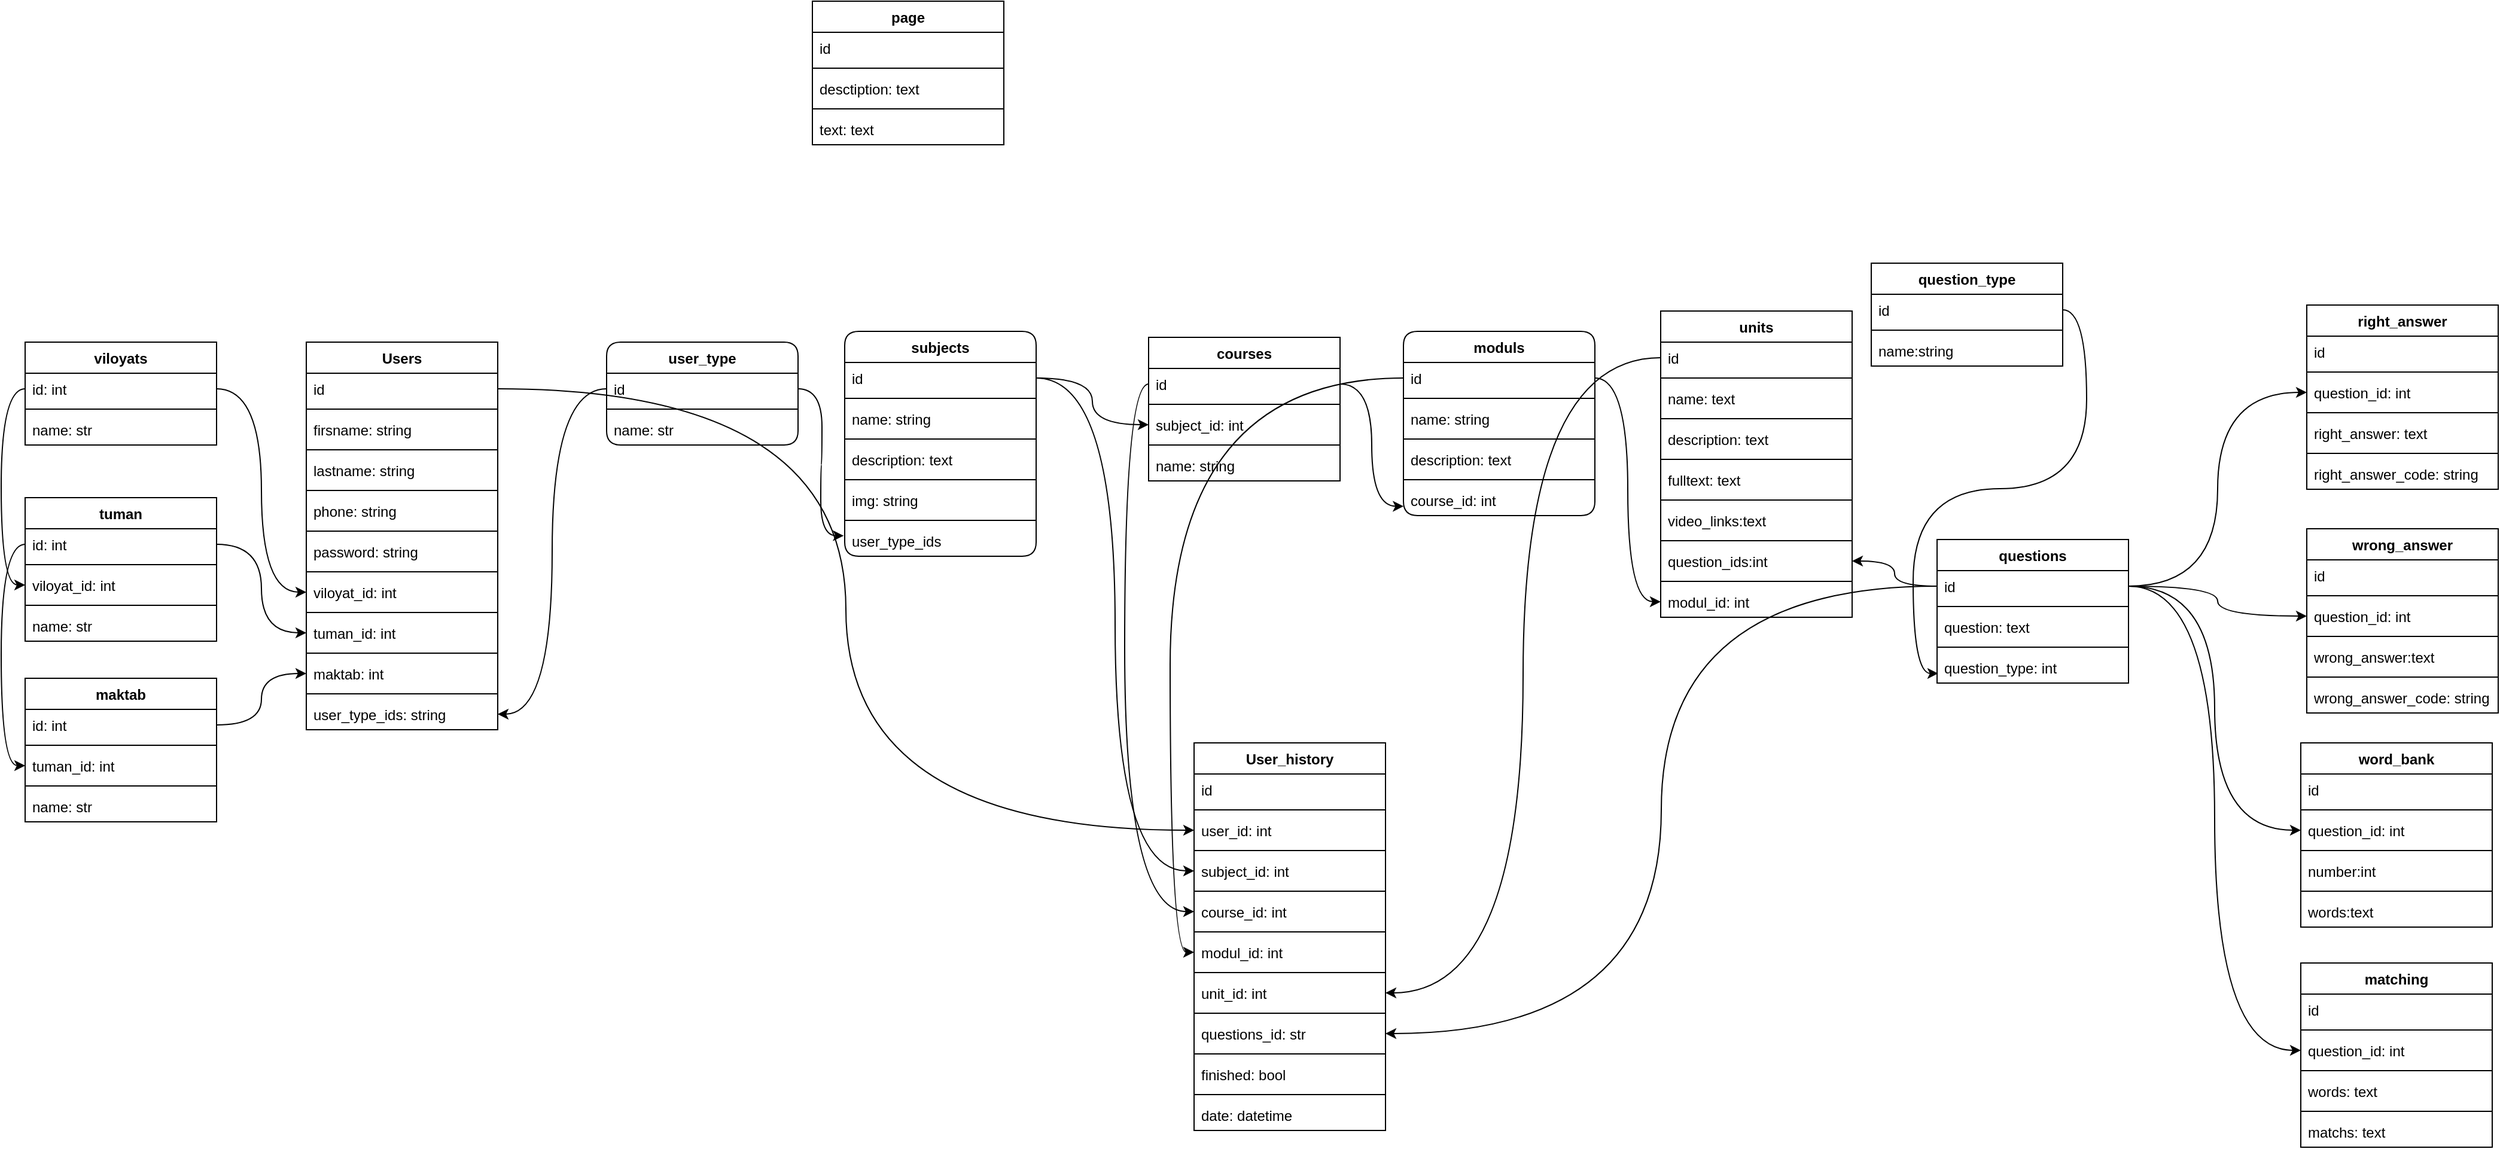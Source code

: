 <mxfile version="20.8.16" type="device"><diagram name="Page-1" id="hkl_iMdAHJFAChV6as-T"><mxGraphModel dx="2218" dy="1220" grid="0" gridSize="10" guides="1" tooltips="1" connect="1" arrows="1" fold="1" page="0" pageScale="1" pageWidth="850" pageHeight="1100" math="0" shadow="0"><root><mxCell id="0"/><mxCell id="1" parent="0"/><mxCell id="P5pEIWQCyo5s7sPRKc6W-1" value="user_type" style="swimlane;fontStyle=1;align=center;verticalAlign=top;childLayout=stackLayout;horizontal=1;startSize=26;horizontalStack=0;resizeParent=1;resizeParentMax=0;resizeLast=0;collapsible=1;marginBottom=0;rounded=1;" parent="1" vertex="1"><mxGeometry x="-84" y="56" width="160" height="86" as="geometry"><mxRectangle x="-84" y="56" width="92" height="26" as="alternateBounds"/></mxGeometry></mxCell><mxCell id="P5pEIWQCyo5s7sPRKc6W-2" value="id" style="text;strokeColor=none;fillColor=none;align=left;verticalAlign=top;spacingLeft=4;spacingRight=4;overflow=hidden;rotatable=0;points=[[0,0.5],[1,0.5]];portConstraint=eastwest;" parent="P5pEIWQCyo5s7sPRKc6W-1" vertex="1"><mxGeometry y="26" width="160" height="26" as="geometry"/></mxCell><mxCell id="P5pEIWQCyo5s7sPRKc6W-3" value="" style="line;strokeWidth=1;fillColor=none;align=left;verticalAlign=middle;spacingTop=-1;spacingLeft=3;spacingRight=3;rotatable=0;labelPosition=right;points=[];portConstraint=eastwest;strokeColor=inherit;" parent="P5pEIWQCyo5s7sPRKc6W-1" vertex="1"><mxGeometry y="52" width="160" height="8" as="geometry"/></mxCell><mxCell id="P5pEIWQCyo5s7sPRKc6W-4" value="name: str" style="text;strokeColor=none;fillColor=none;align=left;verticalAlign=top;spacingLeft=4;spacingRight=4;overflow=hidden;rotatable=0;points=[[0,0.5],[1,0.5]];portConstraint=eastwest;" parent="P5pEIWQCyo5s7sPRKc6W-1" vertex="1"><mxGeometry y="60" width="160" height="26" as="geometry"/></mxCell><mxCell id="P5pEIWQCyo5s7sPRKc6W-13" value="subjects" style="swimlane;fontStyle=1;align=center;verticalAlign=top;childLayout=stackLayout;horizontal=1;startSize=26;horizontalStack=0;resizeParent=1;resizeParentMax=0;resizeLast=0;collapsible=1;marginBottom=0;rounded=1;" parent="1" vertex="1"><mxGeometry x="115" y="47" width="160" height="188" as="geometry"/></mxCell><mxCell id="P5pEIWQCyo5s7sPRKc6W-14" value="id" style="text;strokeColor=none;fillColor=none;align=left;verticalAlign=top;spacingLeft=4;spacingRight=4;overflow=hidden;rotatable=0;points=[[0,0.5],[1,0.5]];portConstraint=eastwest;" parent="P5pEIWQCyo5s7sPRKc6W-13" vertex="1"><mxGeometry y="26" width="160" height="26" as="geometry"/></mxCell><mxCell id="P5pEIWQCyo5s7sPRKc6W-15" value="" style="line;strokeWidth=1;fillColor=none;align=left;verticalAlign=middle;spacingTop=-1;spacingLeft=3;spacingRight=3;rotatable=0;labelPosition=right;points=[];portConstraint=eastwest;strokeColor=inherit;rounded=1;" parent="P5pEIWQCyo5s7sPRKc6W-13" vertex="1"><mxGeometry y="52" width="160" height="8" as="geometry"/></mxCell><mxCell id="P5pEIWQCyo5s7sPRKc6W-16" value="name: string" style="text;strokeColor=none;fillColor=none;align=left;verticalAlign=top;spacingLeft=4;spacingRight=4;overflow=hidden;rotatable=0;points=[[0,0.5],[1,0.5]];portConstraint=eastwest;" parent="P5pEIWQCyo5s7sPRKc6W-13" vertex="1"><mxGeometry y="60" width="160" height="26" as="geometry"/></mxCell><mxCell id="P5pEIWQCyo5s7sPRKc6W-21" value="" style="line;strokeWidth=1;fillColor=none;align=left;verticalAlign=middle;spacingTop=-1;spacingLeft=3;spacingRight=3;rotatable=0;labelPosition=right;points=[];portConstraint=eastwest;strokeColor=inherit;rounded=1;" parent="P5pEIWQCyo5s7sPRKc6W-13" vertex="1"><mxGeometry y="86" width="160" height="8" as="geometry"/></mxCell><mxCell id="Xdl8ntPRtx9rgiMQ6RBL-3" value="description: text" style="text;strokeColor=none;fillColor=none;align=left;verticalAlign=top;spacingLeft=4;spacingRight=4;overflow=hidden;rotatable=0;points=[[0,0.5],[1,0.5]];portConstraint=eastwest;" parent="P5pEIWQCyo5s7sPRKc6W-13" vertex="1"><mxGeometry y="94" width="160" height="26" as="geometry"/></mxCell><mxCell id="Xdl8ntPRtx9rgiMQ6RBL-4" value="" style="line;strokeWidth=1;fillColor=none;align=left;verticalAlign=middle;spacingTop=-1;spacingLeft=3;spacingRight=3;rotatable=0;labelPosition=right;points=[];portConstraint=eastwest;strokeColor=inherit;rounded=1;" parent="P5pEIWQCyo5s7sPRKc6W-13" vertex="1"><mxGeometry y="120" width="160" height="8" as="geometry"/></mxCell><mxCell id="iBJx4W3x4xrIDCQmpdOO-3" value="img: string" style="text;strokeColor=none;fillColor=none;align=left;verticalAlign=top;spacingLeft=4;spacingRight=4;overflow=hidden;rotatable=0;points=[[0,0.5],[1,0.5]];portConstraint=eastwest;" parent="P5pEIWQCyo5s7sPRKc6W-13" vertex="1"><mxGeometry y="128" width="160" height="26" as="geometry"/></mxCell><mxCell id="iBJx4W3x4xrIDCQmpdOO-2" value="" style="line;strokeWidth=1;fillColor=none;align=left;verticalAlign=middle;spacingTop=-1;spacingLeft=3;spacingRight=3;rotatable=0;labelPosition=right;points=[];portConstraint=eastwest;strokeColor=inherit;rounded=1;" parent="P5pEIWQCyo5s7sPRKc6W-13" vertex="1"><mxGeometry y="154" width="160" height="8" as="geometry"/></mxCell><mxCell id="P5pEIWQCyo5s7sPRKc6W-20" value="user_type_ids" style="text;strokeColor=none;fillColor=none;align=left;verticalAlign=top;spacingLeft=4;spacingRight=4;overflow=hidden;rotatable=0;points=[[0,0.5],[1,0.5]];portConstraint=eastwest;" parent="P5pEIWQCyo5s7sPRKc6W-13" vertex="1"><mxGeometry y="162" width="160" height="26" as="geometry"/></mxCell><mxCell id="P5pEIWQCyo5s7sPRKc6W-22" style="edgeStyle=orthogonalEdgeStyle;curved=1;rounded=0;orthogonalLoop=1;jettySize=auto;html=1;entryX=-0.005;entryY=0.339;entryDx=0;entryDy=0;entryPerimeter=0;" parent="1" source="P5pEIWQCyo5s7sPRKc6W-2" target="P5pEIWQCyo5s7sPRKc6W-20" edge="1"><mxGeometry relative="1" as="geometry"/></mxCell><mxCell id="P5pEIWQCyo5s7sPRKc6W-23" value="moduls" style="swimlane;fontStyle=1;align=center;verticalAlign=top;childLayout=stackLayout;horizontal=1;startSize=26;horizontalStack=0;resizeParent=1;resizeParentMax=0;resizeLast=0;collapsible=1;marginBottom=0;rounded=1;" parent="1" vertex="1"><mxGeometry x="582" y="47" width="160" height="154" as="geometry"/></mxCell><mxCell id="P5pEIWQCyo5s7sPRKc6W-24" value="id" style="text;strokeColor=none;fillColor=none;align=left;verticalAlign=top;spacingLeft=4;spacingRight=4;overflow=hidden;rotatable=0;points=[[0,0.5],[1,0.5]];portConstraint=eastwest;" parent="P5pEIWQCyo5s7sPRKc6W-23" vertex="1"><mxGeometry y="26" width="160" height="26" as="geometry"/></mxCell><mxCell id="P5pEIWQCyo5s7sPRKc6W-25" value="" style="line;strokeWidth=1;fillColor=none;align=left;verticalAlign=middle;spacingTop=-1;spacingLeft=3;spacingRight=3;rotatable=0;labelPosition=right;points=[];portConstraint=eastwest;strokeColor=inherit;rounded=1;" parent="P5pEIWQCyo5s7sPRKc6W-23" vertex="1"><mxGeometry y="52" width="160" height="8" as="geometry"/></mxCell><mxCell id="Xdl8ntPRtx9rgiMQ6RBL-1" value="name: string" style="text;strokeColor=none;fillColor=none;align=left;verticalAlign=top;spacingLeft=4;spacingRight=4;overflow=hidden;rotatable=0;points=[[0,0.5],[1,0.5]];portConstraint=eastwest;" parent="P5pEIWQCyo5s7sPRKc6W-23" vertex="1"><mxGeometry y="60" width="160" height="26" as="geometry"/></mxCell><mxCell id="Xdl8ntPRtx9rgiMQ6RBL-2" value="" style="line;strokeWidth=1;fillColor=none;align=left;verticalAlign=middle;spacingTop=-1;spacingLeft=3;spacingRight=3;rotatable=0;labelPosition=right;points=[];portConstraint=eastwest;strokeColor=inherit;rounded=1;" parent="P5pEIWQCyo5s7sPRKc6W-23" vertex="1"><mxGeometry y="86" width="160" height="8" as="geometry"/></mxCell><mxCell id="P5pEIWQCyo5s7sPRKc6W-26" value="description: text" style="text;strokeColor=none;fillColor=none;align=left;verticalAlign=top;spacingLeft=4;spacingRight=4;overflow=hidden;rotatable=0;points=[[0,0.5],[1,0.5]];portConstraint=eastwest;" parent="P5pEIWQCyo5s7sPRKc6W-23" vertex="1"><mxGeometry y="94" width="160" height="26" as="geometry"/></mxCell><mxCell id="P5pEIWQCyo5s7sPRKc6W-28" value="" style="line;strokeWidth=1;fillColor=none;align=left;verticalAlign=middle;spacingTop=-1;spacingLeft=3;spacingRight=3;rotatable=0;labelPosition=right;points=[];portConstraint=eastwest;strokeColor=inherit;rounded=1;" parent="P5pEIWQCyo5s7sPRKc6W-23" vertex="1"><mxGeometry y="120" width="160" height="8" as="geometry"/></mxCell><mxCell id="P5pEIWQCyo5s7sPRKc6W-27" value="course_id: int" style="text;strokeColor=none;fillColor=none;align=left;verticalAlign=top;spacingLeft=4;spacingRight=4;overflow=hidden;rotatable=0;points=[[0,0.5],[1,0.5]];portConstraint=eastwest;" parent="P5pEIWQCyo5s7sPRKc6W-23" vertex="1"><mxGeometry y="128" width="160" height="26" as="geometry"/></mxCell><mxCell id="P5pEIWQCyo5s7sPRKc6W-29" style="edgeStyle=orthogonalEdgeStyle;curved=1;rounded=0;orthogonalLoop=1;jettySize=auto;html=1;entryX=0.001;entryY=0.701;entryDx=0;entryDy=0;entryPerimeter=0;" parent="1" source="m7p_tpjqM01Vo-PokZCD-2" target="P5pEIWQCyo5s7sPRKc6W-27" edge="1"><mxGeometry relative="1" as="geometry"/></mxCell><mxCell id="HC1Sz8IPLV9EvuYEV_qw-1" value="units" style="swimlane;fontStyle=1;align=center;verticalAlign=top;childLayout=stackLayout;horizontal=1;startSize=26;horizontalStack=0;resizeParent=1;resizeParentMax=0;resizeLast=0;collapsible=1;marginBottom=0;" parent="1" vertex="1"><mxGeometry x="797" y="30" width="160" height="256" as="geometry"/></mxCell><mxCell id="HC1Sz8IPLV9EvuYEV_qw-2" value="id" style="text;strokeColor=none;fillColor=none;align=left;verticalAlign=top;spacingLeft=4;spacingRight=4;overflow=hidden;rotatable=0;points=[[0,0.5],[1,0.5]];portConstraint=eastwest;" parent="HC1Sz8IPLV9EvuYEV_qw-1" vertex="1"><mxGeometry y="26" width="160" height="26" as="geometry"/></mxCell><mxCell id="HC1Sz8IPLV9EvuYEV_qw-3" value="" style="line;strokeWidth=1;fillColor=none;align=left;verticalAlign=middle;spacingTop=-1;spacingLeft=3;spacingRight=3;rotatable=0;labelPosition=right;points=[];portConstraint=eastwest;strokeColor=inherit;" parent="HC1Sz8IPLV9EvuYEV_qw-1" vertex="1"><mxGeometry y="52" width="160" height="8" as="geometry"/></mxCell><mxCell id="HC1Sz8IPLV9EvuYEV_qw-4" value="name: text" style="text;strokeColor=none;fillColor=none;align=left;verticalAlign=top;spacingLeft=4;spacingRight=4;overflow=hidden;rotatable=0;points=[[0,0.5],[1,0.5]];portConstraint=eastwest;" parent="HC1Sz8IPLV9EvuYEV_qw-1" vertex="1"><mxGeometry y="60" width="160" height="26" as="geometry"/></mxCell><mxCell id="Xdl8ntPRtx9rgiMQ6RBL-6" value="" style="line;strokeWidth=1;fillColor=none;align=left;verticalAlign=middle;spacingTop=-1;spacingLeft=3;spacingRight=3;rotatable=0;labelPosition=right;points=[];portConstraint=eastwest;strokeColor=inherit;" parent="HC1Sz8IPLV9EvuYEV_qw-1" vertex="1"><mxGeometry y="86" width="160" height="8" as="geometry"/></mxCell><mxCell id="Xdl8ntPRtx9rgiMQ6RBL-5" value="description: text" style="text;strokeColor=none;fillColor=none;align=left;verticalAlign=top;spacingLeft=4;spacingRight=4;overflow=hidden;rotatable=0;points=[[0,0.5],[1,0.5]];portConstraint=eastwest;" parent="HC1Sz8IPLV9EvuYEV_qw-1" vertex="1"><mxGeometry y="94" width="160" height="26" as="geometry"/></mxCell><mxCell id="Xdl8ntPRtx9rgiMQ6RBL-8" value="" style="line;strokeWidth=1;fillColor=none;align=left;verticalAlign=middle;spacingTop=-1;spacingLeft=3;spacingRight=3;rotatable=0;labelPosition=right;points=[];portConstraint=eastwest;strokeColor=inherit;" parent="HC1Sz8IPLV9EvuYEV_qw-1" vertex="1"><mxGeometry y="120" width="160" height="8" as="geometry"/></mxCell><mxCell id="Xdl8ntPRtx9rgiMQ6RBL-7" value="fulltext: text" style="text;strokeColor=none;fillColor=none;align=left;verticalAlign=top;spacingLeft=4;spacingRight=4;overflow=hidden;rotatable=0;points=[[0,0.5],[1,0.5]];portConstraint=eastwest;" parent="HC1Sz8IPLV9EvuYEV_qw-1" vertex="1"><mxGeometry y="128" width="160" height="26" as="geometry"/></mxCell><mxCell id="Xdl8ntPRtx9rgiMQ6RBL-10" value="" style="line;strokeWidth=1;fillColor=none;align=left;verticalAlign=middle;spacingTop=-1;spacingLeft=3;spacingRight=3;rotatable=0;labelPosition=right;points=[];portConstraint=eastwest;strokeColor=inherit;" parent="HC1Sz8IPLV9EvuYEV_qw-1" vertex="1"><mxGeometry y="154" width="160" height="8" as="geometry"/></mxCell><mxCell id="d_lkFMKjnQMTGXXf580s-12" value="video_links:text" style="text;strokeColor=none;fillColor=none;align=left;verticalAlign=top;spacingLeft=4;spacingRight=4;overflow=hidden;rotatable=0;points=[[0,0.5],[1,0.5]];portConstraint=eastwest;" parent="HC1Sz8IPLV9EvuYEV_qw-1" vertex="1"><mxGeometry y="162" width="160" height="26" as="geometry"/></mxCell><mxCell id="d_lkFMKjnQMTGXXf580s-11" value="" style="line;strokeWidth=1;fillColor=none;align=left;verticalAlign=middle;spacingTop=-1;spacingLeft=3;spacingRight=3;rotatable=0;labelPosition=right;points=[];portConstraint=eastwest;strokeColor=inherit;" parent="HC1Sz8IPLV9EvuYEV_qw-1" vertex="1"><mxGeometry y="188" width="160" height="8" as="geometry"/></mxCell><mxCell id="Xdl8ntPRtx9rgiMQ6RBL-35" value="question_ids:int" style="text;strokeColor=none;fillColor=none;align=left;verticalAlign=top;spacingLeft=4;spacingRight=4;overflow=hidden;rotatable=0;points=[[0,0.5],[1,0.5]];portConstraint=eastwest;" parent="HC1Sz8IPLV9EvuYEV_qw-1" vertex="1"><mxGeometry y="196" width="160" height="26" as="geometry"/></mxCell><mxCell id="Xdl8ntPRtx9rgiMQ6RBL-34" value="" style="line;strokeWidth=1;fillColor=none;align=left;verticalAlign=middle;spacingTop=-1;spacingLeft=3;spacingRight=3;rotatable=0;labelPosition=right;points=[];portConstraint=eastwest;strokeColor=inherit;" parent="HC1Sz8IPLV9EvuYEV_qw-1" vertex="1"><mxGeometry y="222" width="160" height="8" as="geometry"/></mxCell><mxCell id="Xdl8ntPRtx9rgiMQ6RBL-9" value="modul_id: int" style="text;strokeColor=none;fillColor=none;align=left;verticalAlign=top;spacingLeft=4;spacingRight=4;overflow=hidden;rotatable=0;points=[[0,0.5],[1,0.5]];portConstraint=eastwest;" parent="HC1Sz8IPLV9EvuYEV_qw-1" vertex="1"><mxGeometry y="230" width="160" height="26" as="geometry"/></mxCell><mxCell id="Xdl8ntPRtx9rgiMQ6RBL-12" style="edgeStyle=orthogonalEdgeStyle;curved=1;rounded=0;orthogonalLoop=1;jettySize=auto;html=1;exitX=1;exitY=0.5;exitDx=0;exitDy=0;" parent="1" source="P5pEIWQCyo5s7sPRKc6W-24" target="Xdl8ntPRtx9rgiMQ6RBL-9" edge="1"><mxGeometry relative="1" as="geometry"/></mxCell><mxCell id="Xdl8ntPRtx9rgiMQ6RBL-13" value="Users" style="swimlane;fontStyle=1;align=center;verticalAlign=top;childLayout=stackLayout;horizontal=1;startSize=26;horizontalStack=0;resizeParent=1;resizeParentMax=0;resizeLast=0;collapsible=1;marginBottom=0;" parent="1" vertex="1"><mxGeometry x="-335" y="56" width="160" height="324" as="geometry"/></mxCell><mxCell id="Xdl8ntPRtx9rgiMQ6RBL-14" value="id" style="text;strokeColor=none;fillColor=none;align=left;verticalAlign=top;spacingLeft=4;spacingRight=4;overflow=hidden;rotatable=0;points=[[0,0.5],[1,0.5]];portConstraint=eastwest;" parent="Xdl8ntPRtx9rgiMQ6RBL-13" vertex="1"><mxGeometry y="26" width="160" height="26" as="geometry"/></mxCell><mxCell id="Xdl8ntPRtx9rgiMQ6RBL-15" value="" style="line;strokeWidth=1;fillColor=none;align=left;verticalAlign=middle;spacingTop=-1;spacingLeft=3;spacingRight=3;rotatable=0;labelPosition=right;points=[];portConstraint=eastwest;strokeColor=inherit;" parent="Xdl8ntPRtx9rgiMQ6RBL-13" vertex="1"><mxGeometry y="52" width="160" height="8" as="geometry"/></mxCell><mxCell id="Xdl8ntPRtx9rgiMQ6RBL-16" value="firsname: string" style="text;strokeColor=none;fillColor=none;align=left;verticalAlign=top;spacingLeft=4;spacingRight=4;overflow=hidden;rotatable=0;points=[[0,0.5],[1,0.5]];portConstraint=eastwest;" parent="Xdl8ntPRtx9rgiMQ6RBL-13" vertex="1"><mxGeometry y="60" width="160" height="26" as="geometry"/></mxCell><mxCell id="Xdl8ntPRtx9rgiMQ6RBL-17" value="" style="line;strokeWidth=1;fillColor=none;align=left;verticalAlign=middle;spacingTop=-1;spacingLeft=3;spacingRight=3;rotatable=0;labelPosition=right;points=[];portConstraint=eastwest;strokeColor=inherit;" parent="Xdl8ntPRtx9rgiMQ6RBL-13" vertex="1"><mxGeometry y="86" width="160" height="8" as="geometry"/></mxCell><mxCell id="Xdl8ntPRtx9rgiMQ6RBL-18" value="lastname: string" style="text;strokeColor=none;fillColor=none;align=left;verticalAlign=top;spacingLeft=4;spacingRight=4;overflow=hidden;rotatable=0;points=[[0,0.5],[1,0.5]];portConstraint=eastwest;" parent="Xdl8ntPRtx9rgiMQ6RBL-13" vertex="1"><mxGeometry y="94" width="160" height="26" as="geometry"/></mxCell><mxCell id="Xdl8ntPRtx9rgiMQ6RBL-19" value="" style="line;strokeWidth=1;fillColor=none;align=left;verticalAlign=middle;spacingTop=-1;spacingLeft=3;spacingRight=3;rotatable=0;labelPosition=right;points=[];portConstraint=eastwest;strokeColor=inherit;" parent="Xdl8ntPRtx9rgiMQ6RBL-13" vertex="1"><mxGeometry y="120" width="160" height="8" as="geometry"/></mxCell><mxCell id="Xdl8ntPRtx9rgiMQ6RBL-20" value="phone: string" style="text;strokeColor=none;fillColor=none;align=left;verticalAlign=top;spacingLeft=4;spacingRight=4;overflow=hidden;rotatable=0;points=[[0,0.5],[1,0.5]];portConstraint=eastwest;" parent="Xdl8ntPRtx9rgiMQ6RBL-13" vertex="1"><mxGeometry y="128" width="160" height="26" as="geometry"/></mxCell><mxCell id="Xdl8ntPRtx9rgiMQ6RBL-21" value="" style="line;strokeWidth=1;fillColor=none;align=left;verticalAlign=middle;spacingTop=-1;spacingLeft=3;spacingRight=3;rotatable=0;labelPosition=right;points=[];portConstraint=eastwest;strokeColor=inherit;" parent="Xdl8ntPRtx9rgiMQ6RBL-13" vertex="1"><mxGeometry y="154" width="160" height="8" as="geometry"/></mxCell><mxCell id="Xdl8ntPRtx9rgiMQ6RBL-22" value="password: string" style="text;strokeColor=none;fillColor=none;align=left;verticalAlign=top;spacingLeft=4;spacingRight=4;overflow=hidden;rotatable=0;points=[[0,0.5],[1,0.5]];portConstraint=eastwest;" parent="Xdl8ntPRtx9rgiMQ6RBL-13" vertex="1"><mxGeometry y="162" width="160" height="26" as="geometry"/></mxCell><mxCell id="Xdl8ntPRtx9rgiMQ6RBL-23" value="" style="line;strokeWidth=1;fillColor=none;align=left;verticalAlign=middle;spacingTop=-1;spacingLeft=3;spacingRight=3;rotatable=0;labelPosition=right;points=[];portConstraint=eastwest;strokeColor=inherit;" parent="Xdl8ntPRtx9rgiMQ6RBL-13" vertex="1"><mxGeometry y="188" width="160" height="8" as="geometry"/></mxCell><mxCell id="Xdl8ntPRtx9rgiMQ6RBL-24" value="viloyat_id: int" style="text;strokeColor=none;fillColor=none;align=left;verticalAlign=top;spacingLeft=4;spacingRight=4;overflow=hidden;rotatable=0;points=[[0,0.5],[1,0.5]];portConstraint=eastwest;" parent="Xdl8ntPRtx9rgiMQ6RBL-13" vertex="1"><mxGeometry y="196" width="160" height="26" as="geometry"/></mxCell><mxCell id="Xdl8ntPRtx9rgiMQ6RBL-25" value="" style="line;strokeWidth=1;fillColor=none;align=left;verticalAlign=middle;spacingTop=-1;spacingLeft=3;spacingRight=3;rotatable=0;labelPosition=right;points=[];portConstraint=eastwest;strokeColor=inherit;" parent="Xdl8ntPRtx9rgiMQ6RBL-13" vertex="1"><mxGeometry y="222" width="160" height="8" as="geometry"/></mxCell><mxCell id="Xdl8ntPRtx9rgiMQ6RBL-26" value="tuman_id: int" style="text;strokeColor=none;fillColor=none;align=left;verticalAlign=top;spacingLeft=4;spacingRight=4;overflow=hidden;rotatable=0;points=[[0,0.5],[1,0.5]];portConstraint=eastwest;" parent="Xdl8ntPRtx9rgiMQ6RBL-13" vertex="1"><mxGeometry y="230" width="160" height="26" as="geometry"/></mxCell><mxCell id="Xdl8ntPRtx9rgiMQ6RBL-27" value="" style="line;strokeWidth=1;fillColor=none;align=left;verticalAlign=middle;spacingTop=-1;spacingLeft=3;spacingRight=3;rotatable=0;labelPosition=right;points=[];portConstraint=eastwest;strokeColor=inherit;" parent="Xdl8ntPRtx9rgiMQ6RBL-13" vertex="1"><mxGeometry y="256" width="160" height="8" as="geometry"/></mxCell><mxCell id="Xdl8ntPRtx9rgiMQ6RBL-28" value="maktab: int" style="text;strokeColor=none;fillColor=none;align=left;verticalAlign=top;spacingLeft=4;spacingRight=4;overflow=hidden;rotatable=0;points=[[0,0.5],[1,0.5]];portConstraint=eastwest;" parent="Xdl8ntPRtx9rgiMQ6RBL-13" vertex="1"><mxGeometry y="264" width="160" height="26" as="geometry"/></mxCell><mxCell id="Xdl8ntPRtx9rgiMQ6RBL-29" value="" style="line;strokeWidth=1;fillColor=none;align=left;verticalAlign=middle;spacingTop=-1;spacingLeft=3;spacingRight=3;rotatable=0;labelPosition=right;points=[];portConstraint=eastwest;strokeColor=inherit;" parent="Xdl8ntPRtx9rgiMQ6RBL-13" vertex="1"><mxGeometry y="290" width="160" height="8" as="geometry"/></mxCell><mxCell id="Xdl8ntPRtx9rgiMQ6RBL-30" value="user_type_ids: string" style="text;strokeColor=none;fillColor=none;align=left;verticalAlign=top;spacingLeft=4;spacingRight=4;overflow=hidden;rotatable=0;points=[[0,0.5],[1,0.5]];portConstraint=eastwest;" parent="Xdl8ntPRtx9rgiMQ6RBL-13" vertex="1"><mxGeometry y="298" width="160" height="26" as="geometry"/></mxCell><mxCell id="Xdl8ntPRtx9rgiMQ6RBL-31" style="edgeStyle=orthogonalEdgeStyle;curved=1;rounded=0;orthogonalLoop=1;jettySize=auto;html=1;exitX=0;exitY=0.5;exitDx=0;exitDy=0;entryX=1;entryY=0.5;entryDx=0;entryDy=0;" parent="1" source="P5pEIWQCyo5s7sPRKc6W-2" target="Xdl8ntPRtx9rgiMQ6RBL-30" edge="1"><mxGeometry relative="1" as="geometry"/></mxCell><mxCell id="Xdl8ntPRtx9rgiMQ6RBL-36" value="question_type" style="swimlane;fontStyle=1;align=center;verticalAlign=top;childLayout=stackLayout;horizontal=1;startSize=26;horizontalStack=0;resizeParent=1;resizeParentMax=0;resizeLast=0;collapsible=1;marginBottom=0;" parent="1" vertex="1"><mxGeometry x="973" y="-10" width="160" height="86" as="geometry"/></mxCell><mxCell id="Xdl8ntPRtx9rgiMQ6RBL-37" value="id" style="text;strokeColor=none;fillColor=none;align=left;verticalAlign=top;spacingLeft=4;spacingRight=4;overflow=hidden;rotatable=0;points=[[0,0.5],[1,0.5]];portConstraint=eastwest;" parent="Xdl8ntPRtx9rgiMQ6RBL-36" vertex="1"><mxGeometry y="26" width="160" height="26" as="geometry"/></mxCell><mxCell id="Xdl8ntPRtx9rgiMQ6RBL-38" value="" style="line;strokeWidth=1;fillColor=none;align=left;verticalAlign=middle;spacingTop=-1;spacingLeft=3;spacingRight=3;rotatable=0;labelPosition=right;points=[];portConstraint=eastwest;strokeColor=inherit;" parent="Xdl8ntPRtx9rgiMQ6RBL-36" vertex="1"><mxGeometry y="52" width="160" height="8" as="geometry"/></mxCell><mxCell id="Xdl8ntPRtx9rgiMQ6RBL-39" value="name:string" style="text;strokeColor=none;fillColor=none;align=left;verticalAlign=top;spacingLeft=4;spacingRight=4;overflow=hidden;rotatable=0;points=[[0,0.5],[1,0.5]];portConstraint=eastwest;" parent="Xdl8ntPRtx9rgiMQ6RBL-36" vertex="1"><mxGeometry y="60" width="160" height="26" as="geometry"/></mxCell><mxCell id="BhKTY0A6f7nfUxoBmrFR-2" value="questions" style="swimlane;fontStyle=1;align=center;verticalAlign=top;childLayout=stackLayout;horizontal=1;startSize=26;horizontalStack=0;resizeParent=1;resizeParentMax=0;resizeLast=0;collapsible=1;marginBottom=0;" parent="1" vertex="1"><mxGeometry x="1028" y="221" width="160" height="120" as="geometry"/></mxCell><mxCell id="BhKTY0A6f7nfUxoBmrFR-3" value="id" style="text;strokeColor=none;fillColor=none;align=left;verticalAlign=top;spacingLeft=4;spacingRight=4;overflow=hidden;rotatable=0;points=[[0,0.5],[1,0.5]];portConstraint=eastwest;" parent="BhKTY0A6f7nfUxoBmrFR-2" vertex="1"><mxGeometry y="26" width="160" height="26" as="geometry"/></mxCell><mxCell id="BhKTY0A6f7nfUxoBmrFR-4" value="" style="line;strokeWidth=1;fillColor=none;align=left;verticalAlign=middle;spacingTop=-1;spacingLeft=3;spacingRight=3;rotatable=0;labelPosition=right;points=[];portConstraint=eastwest;strokeColor=inherit;" parent="BhKTY0A6f7nfUxoBmrFR-2" vertex="1"><mxGeometry y="52" width="160" height="8" as="geometry"/></mxCell><mxCell id="BhKTY0A6f7nfUxoBmrFR-5" value="question: text" style="text;strokeColor=none;fillColor=none;align=left;verticalAlign=top;spacingLeft=4;spacingRight=4;overflow=hidden;rotatable=0;points=[[0,0.5],[1,0.5]];portConstraint=eastwest;" parent="BhKTY0A6f7nfUxoBmrFR-2" vertex="1"><mxGeometry y="60" width="160" height="26" as="geometry"/></mxCell><mxCell id="BhKTY0A6f7nfUxoBmrFR-7" value="" style="line;strokeWidth=1;fillColor=none;align=left;verticalAlign=middle;spacingTop=-1;spacingLeft=3;spacingRight=3;rotatable=0;labelPosition=right;points=[];portConstraint=eastwest;strokeColor=inherit;" parent="BhKTY0A6f7nfUxoBmrFR-2" vertex="1"><mxGeometry y="86" width="160" height="8" as="geometry"/></mxCell><mxCell id="BhKTY0A6f7nfUxoBmrFR-8" value="question_type: int" style="text;strokeColor=none;fillColor=none;align=left;verticalAlign=top;spacingLeft=4;spacingRight=4;overflow=hidden;rotatable=0;points=[[0,0.5],[1,0.5]];portConstraint=eastwest;" parent="BhKTY0A6f7nfUxoBmrFR-2" vertex="1"><mxGeometry y="94" width="160" height="26" as="geometry"/></mxCell><mxCell id="BhKTY0A6f7nfUxoBmrFR-9" style="edgeStyle=orthogonalEdgeStyle;curved=1;rounded=0;orthogonalLoop=1;jettySize=auto;html=1;exitX=1;exitY=0.5;exitDx=0;exitDy=0;entryX=0.006;entryY=0.692;entryDx=0;entryDy=0;entryPerimeter=0;" parent="1" source="Xdl8ntPRtx9rgiMQ6RBL-37" target="BhKTY0A6f7nfUxoBmrFR-8" edge="1"><mxGeometry relative="1" as="geometry"/></mxCell><mxCell id="BhKTY0A6f7nfUxoBmrFR-10" value="right_answer" style="swimlane;fontStyle=1;align=center;verticalAlign=top;childLayout=stackLayout;horizontal=1;startSize=26;horizontalStack=0;resizeParent=1;resizeParentMax=0;resizeLast=0;collapsible=1;marginBottom=0;" parent="1" vertex="1"><mxGeometry x="1337" y="25" width="160" height="154" as="geometry"/></mxCell><mxCell id="BhKTY0A6f7nfUxoBmrFR-11" value="id" style="text;strokeColor=none;fillColor=none;align=left;verticalAlign=top;spacingLeft=4;spacingRight=4;overflow=hidden;rotatable=0;points=[[0,0.5],[1,0.5]];portConstraint=eastwest;" parent="BhKTY0A6f7nfUxoBmrFR-10" vertex="1"><mxGeometry y="26" width="160" height="26" as="geometry"/></mxCell><mxCell id="BhKTY0A6f7nfUxoBmrFR-12" value="" style="line;strokeWidth=1;fillColor=none;align=left;verticalAlign=middle;spacingTop=-1;spacingLeft=3;spacingRight=3;rotatable=0;labelPosition=right;points=[];portConstraint=eastwest;strokeColor=inherit;" parent="BhKTY0A6f7nfUxoBmrFR-10" vertex="1"><mxGeometry y="52" width="160" height="8" as="geometry"/></mxCell><mxCell id="BhKTY0A6f7nfUxoBmrFR-13" value="question_id: int" style="text;strokeColor=none;fillColor=none;align=left;verticalAlign=top;spacingLeft=4;spacingRight=4;overflow=hidden;rotatable=0;points=[[0,0.5],[1,0.5]];portConstraint=eastwest;" parent="BhKTY0A6f7nfUxoBmrFR-10" vertex="1"><mxGeometry y="60" width="160" height="26" as="geometry"/></mxCell><mxCell id="BhKTY0A6f7nfUxoBmrFR-14" value="" style="line;strokeWidth=1;fillColor=none;align=left;verticalAlign=middle;spacingTop=-1;spacingLeft=3;spacingRight=3;rotatable=0;labelPosition=right;points=[];portConstraint=eastwest;strokeColor=inherit;" parent="BhKTY0A6f7nfUxoBmrFR-10" vertex="1"><mxGeometry y="86" width="160" height="8" as="geometry"/></mxCell><mxCell id="BhKTY0A6f7nfUxoBmrFR-15" value="right_answer: text" style="text;strokeColor=none;fillColor=none;align=left;verticalAlign=top;spacingLeft=4;spacingRight=4;overflow=hidden;rotatable=0;points=[[0,0.5],[1,0.5]];portConstraint=eastwest;" parent="BhKTY0A6f7nfUxoBmrFR-10" vertex="1"><mxGeometry y="94" width="160" height="26" as="geometry"/></mxCell><mxCell id="BhKTY0A6f7nfUxoBmrFR-16" value="" style="line;strokeWidth=1;fillColor=none;align=left;verticalAlign=middle;spacingTop=-1;spacingLeft=3;spacingRight=3;rotatable=0;labelPosition=right;points=[];portConstraint=eastwest;strokeColor=inherit;" parent="BhKTY0A6f7nfUxoBmrFR-10" vertex="1"><mxGeometry y="120" width="160" height="8" as="geometry"/></mxCell><mxCell id="BhKTY0A6f7nfUxoBmrFR-17" value="right_answer_code: string" style="text;strokeColor=none;fillColor=none;align=left;verticalAlign=top;spacingLeft=4;spacingRight=4;overflow=hidden;rotatable=0;points=[[0,0.5],[1,0.5]];portConstraint=eastwest;" parent="BhKTY0A6f7nfUxoBmrFR-10" vertex="1"><mxGeometry y="128" width="160" height="26" as="geometry"/></mxCell><mxCell id="BhKTY0A6f7nfUxoBmrFR-20" style="edgeStyle=orthogonalEdgeStyle;curved=1;rounded=0;orthogonalLoop=1;jettySize=auto;html=1;exitX=1;exitY=0.5;exitDx=0;exitDy=0;" parent="1" source="BhKTY0A6f7nfUxoBmrFR-3" target="BhKTY0A6f7nfUxoBmrFR-13" edge="1"><mxGeometry relative="1" as="geometry"/></mxCell><mxCell id="BhKTY0A6f7nfUxoBmrFR-21" value="wrong_answer" style="swimlane;fontStyle=1;align=center;verticalAlign=top;childLayout=stackLayout;horizontal=1;startSize=26;horizontalStack=0;resizeParent=1;resizeParentMax=0;resizeLast=0;collapsible=1;marginBottom=0;" parent="1" vertex="1"><mxGeometry x="1337" y="212" width="160" height="154" as="geometry"/></mxCell><mxCell id="BhKTY0A6f7nfUxoBmrFR-22" value="id" style="text;strokeColor=none;fillColor=none;align=left;verticalAlign=top;spacingLeft=4;spacingRight=4;overflow=hidden;rotatable=0;points=[[0,0.5],[1,0.5]];portConstraint=eastwest;" parent="BhKTY0A6f7nfUxoBmrFR-21" vertex="1"><mxGeometry y="26" width="160" height="26" as="geometry"/></mxCell><mxCell id="BhKTY0A6f7nfUxoBmrFR-23" value="" style="line;strokeWidth=1;fillColor=none;align=left;verticalAlign=middle;spacingTop=-1;spacingLeft=3;spacingRight=3;rotatable=0;labelPosition=right;points=[];portConstraint=eastwest;strokeColor=inherit;" parent="BhKTY0A6f7nfUxoBmrFR-21" vertex="1"><mxGeometry y="52" width="160" height="8" as="geometry"/></mxCell><mxCell id="BhKTY0A6f7nfUxoBmrFR-24" value="question_id: int" style="text;strokeColor=none;fillColor=none;align=left;verticalAlign=top;spacingLeft=4;spacingRight=4;overflow=hidden;rotatable=0;points=[[0,0.5],[1,0.5]];portConstraint=eastwest;" parent="BhKTY0A6f7nfUxoBmrFR-21" vertex="1"><mxGeometry y="60" width="160" height="26" as="geometry"/></mxCell><mxCell id="BhKTY0A6f7nfUxoBmrFR-25" value="" style="line;strokeWidth=1;fillColor=none;align=left;verticalAlign=middle;spacingTop=-1;spacingLeft=3;spacingRight=3;rotatable=0;labelPosition=right;points=[];portConstraint=eastwest;strokeColor=inherit;" parent="BhKTY0A6f7nfUxoBmrFR-21" vertex="1"><mxGeometry y="86" width="160" height="8" as="geometry"/></mxCell><mxCell id="BhKTY0A6f7nfUxoBmrFR-26" value="wrong_answer:text" style="text;strokeColor=none;fillColor=none;align=left;verticalAlign=top;spacingLeft=4;spacingRight=4;overflow=hidden;rotatable=0;points=[[0,0.5],[1,0.5]];portConstraint=eastwest;" parent="BhKTY0A6f7nfUxoBmrFR-21" vertex="1"><mxGeometry y="94" width="160" height="26" as="geometry"/></mxCell><mxCell id="BhKTY0A6f7nfUxoBmrFR-27" value="" style="line;strokeWidth=1;fillColor=none;align=left;verticalAlign=middle;spacingTop=-1;spacingLeft=3;spacingRight=3;rotatable=0;labelPosition=right;points=[];portConstraint=eastwest;strokeColor=inherit;" parent="BhKTY0A6f7nfUxoBmrFR-21" vertex="1"><mxGeometry y="120" width="160" height="8" as="geometry"/></mxCell><mxCell id="BhKTY0A6f7nfUxoBmrFR-28" value="wrong_answer_code: string" style="text;strokeColor=none;fillColor=none;align=left;verticalAlign=top;spacingLeft=4;spacingRight=4;overflow=hidden;rotatable=0;points=[[0,0.5],[1,0.5]];portConstraint=eastwest;" parent="BhKTY0A6f7nfUxoBmrFR-21" vertex="1"><mxGeometry y="128" width="160" height="26" as="geometry"/></mxCell><mxCell id="BhKTY0A6f7nfUxoBmrFR-29" style="edgeStyle=orthogonalEdgeStyle;curved=1;rounded=0;orthogonalLoop=1;jettySize=auto;html=1;exitX=1;exitY=0.5;exitDx=0;exitDy=0;entryX=0;entryY=0.5;entryDx=0;entryDy=0;" parent="1" source="BhKTY0A6f7nfUxoBmrFR-3" target="BhKTY0A6f7nfUxoBmrFR-24" edge="1"><mxGeometry relative="1" as="geometry"/></mxCell><mxCell id="BhKTY0A6f7nfUxoBmrFR-34" style="edgeStyle=orthogonalEdgeStyle;curved=1;rounded=0;orthogonalLoop=1;jettySize=auto;html=1;exitX=0;exitY=0.5;exitDx=0;exitDy=0;" parent="1" source="BhKTY0A6f7nfUxoBmrFR-3" target="Xdl8ntPRtx9rgiMQ6RBL-35" edge="1"><mxGeometry relative="1" as="geometry"/></mxCell><mxCell id="BhKTY0A6f7nfUxoBmrFR-36" value="matching" style="swimlane;fontStyle=1;align=center;verticalAlign=top;childLayout=stackLayout;horizontal=1;startSize=26;horizontalStack=0;resizeParent=1;resizeParentMax=0;resizeLast=0;collapsible=1;marginBottom=0;" parent="1" vertex="1"><mxGeometry x="1332" y="575" width="160" height="154" as="geometry"/></mxCell><mxCell id="BhKTY0A6f7nfUxoBmrFR-37" value="id" style="text;strokeColor=none;fillColor=none;align=left;verticalAlign=top;spacingLeft=4;spacingRight=4;overflow=hidden;rotatable=0;points=[[0,0.5],[1,0.5]];portConstraint=eastwest;" parent="BhKTY0A6f7nfUxoBmrFR-36" vertex="1"><mxGeometry y="26" width="160" height="26" as="geometry"/></mxCell><mxCell id="BhKTY0A6f7nfUxoBmrFR-38" value="" style="line;strokeWidth=1;fillColor=none;align=left;verticalAlign=middle;spacingTop=-1;spacingLeft=3;spacingRight=3;rotatable=0;labelPosition=right;points=[];portConstraint=eastwest;strokeColor=inherit;" parent="BhKTY0A6f7nfUxoBmrFR-36" vertex="1"><mxGeometry y="52" width="160" height="8" as="geometry"/></mxCell><mxCell id="BhKTY0A6f7nfUxoBmrFR-39" value="question_id: int" style="text;strokeColor=none;fillColor=none;align=left;verticalAlign=top;spacingLeft=4;spacingRight=4;overflow=hidden;rotatable=0;points=[[0,0.5],[1,0.5]];portConstraint=eastwest;" parent="BhKTY0A6f7nfUxoBmrFR-36" vertex="1"><mxGeometry y="60" width="160" height="26" as="geometry"/></mxCell><mxCell id="BhKTY0A6f7nfUxoBmrFR-40" value="" style="line;strokeWidth=1;fillColor=none;align=left;verticalAlign=middle;spacingTop=-1;spacingLeft=3;spacingRight=3;rotatable=0;labelPosition=right;points=[];portConstraint=eastwest;strokeColor=inherit;" parent="BhKTY0A6f7nfUxoBmrFR-36" vertex="1"><mxGeometry y="86" width="160" height="8" as="geometry"/></mxCell><mxCell id="BhKTY0A6f7nfUxoBmrFR-41" value="words: text" style="text;strokeColor=none;fillColor=none;align=left;verticalAlign=top;spacingLeft=4;spacingRight=4;overflow=hidden;rotatable=0;points=[[0,0.5],[1,0.5]];portConstraint=eastwest;" parent="BhKTY0A6f7nfUxoBmrFR-36" vertex="1"><mxGeometry y="94" width="160" height="26" as="geometry"/></mxCell><mxCell id="BhKTY0A6f7nfUxoBmrFR-42" value="" style="line;strokeWidth=1;fillColor=none;align=left;verticalAlign=middle;spacingTop=-1;spacingLeft=3;spacingRight=3;rotatable=0;labelPosition=right;points=[];portConstraint=eastwest;strokeColor=inherit;" parent="BhKTY0A6f7nfUxoBmrFR-36" vertex="1"><mxGeometry y="120" width="160" height="8" as="geometry"/></mxCell><mxCell id="BhKTY0A6f7nfUxoBmrFR-43" value="matchs: text" style="text;strokeColor=none;fillColor=none;align=left;verticalAlign=top;spacingLeft=4;spacingRight=4;overflow=hidden;rotatable=0;points=[[0,0.5],[1,0.5]];portConstraint=eastwest;" parent="BhKTY0A6f7nfUxoBmrFR-36" vertex="1"><mxGeometry y="128" width="160" height="26" as="geometry"/></mxCell><mxCell id="BhKTY0A6f7nfUxoBmrFR-44" style="edgeStyle=orthogonalEdgeStyle;curved=1;rounded=0;orthogonalLoop=1;jettySize=auto;html=1;exitX=1;exitY=0.5;exitDx=0;exitDy=0;" parent="1" source="BhKTY0A6f7nfUxoBmrFR-3" target="BhKTY0A6f7nfUxoBmrFR-39" edge="1"><mxGeometry relative="1" as="geometry"/></mxCell><mxCell id="BhKTY0A6f7nfUxoBmrFR-45" value="word_bank" style="swimlane;fontStyle=1;align=center;verticalAlign=top;childLayout=stackLayout;horizontal=1;startSize=26;horizontalStack=0;resizeParent=1;resizeParentMax=0;resizeLast=0;collapsible=1;marginBottom=0;" parent="1" vertex="1"><mxGeometry x="1332" y="391" width="160" height="154" as="geometry"/></mxCell><mxCell id="BhKTY0A6f7nfUxoBmrFR-46" value="id" style="text;strokeColor=none;fillColor=none;align=left;verticalAlign=top;spacingLeft=4;spacingRight=4;overflow=hidden;rotatable=0;points=[[0,0.5],[1,0.5]];portConstraint=eastwest;" parent="BhKTY0A6f7nfUxoBmrFR-45" vertex="1"><mxGeometry y="26" width="160" height="26" as="geometry"/></mxCell><mxCell id="BhKTY0A6f7nfUxoBmrFR-47" value="" style="line;strokeWidth=1;fillColor=none;align=left;verticalAlign=middle;spacingTop=-1;spacingLeft=3;spacingRight=3;rotatable=0;labelPosition=right;points=[];portConstraint=eastwest;strokeColor=inherit;" parent="BhKTY0A6f7nfUxoBmrFR-45" vertex="1"><mxGeometry y="52" width="160" height="8" as="geometry"/></mxCell><mxCell id="BhKTY0A6f7nfUxoBmrFR-48" value="question_id: int" style="text;strokeColor=none;fillColor=none;align=left;verticalAlign=top;spacingLeft=4;spacingRight=4;overflow=hidden;rotatable=0;points=[[0,0.5],[1,0.5]];portConstraint=eastwest;" parent="BhKTY0A6f7nfUxoBmrFR-45" vertex="1"><mxGeometry y="60" width="160" height="26" as="geometry"/></mxCell><mxCell id="BhKTY0A6f7nfUxoBmrFR-51" value="" style="line;strokeWidth=1;fillColor=none;align=left;verticalAlign=middle;spacingTop=-1;spacingLeft=3;spacingRight=3;rotatable=0;labelPosition=right;points=[];portConstraint=eastwest;strokeColor=inherit;" parent="BhKTY0A6f7nfUxoBmrFR-45" vertex="1"><mxGeometry y="86" width="160" height="8" as="geometry"/></mxCell><mxCell id="BhKTY0A6f7nfUxoBmrFR-52" value="number:int" style="text;strokeColor=none;fillColor=none;align=left;verticalAlign=top;spacingLeft=4;spacingRight=4;overflow=hidden;rotatable=0;points=[[0,0.5],[1,0.5]];portConstraint=eastwest;" parent="BhKTY0A6f7nfUxoBmrFR-45" vertex="1"><mxGeometry y="94" width="160" height="26" as="geometry"/></mxCell><mxCell id="BhKTY0A6f7nfUxoBmrFR-53" value="" style="line;strokeWidth=1;fillColor=none;align=left;verticalAlign=middle;spacingTop=-1;spacingLeft=3;spacingRight=3;rotatable=0;labelPosition=right;points=[];portConstraint=eastwest;strokeColor=inherit;" parent="BhKTY0A6f7nfUxoBmrFR-45" vertex="1"><mxGeometry y="120" width="160" height="8" as="geometry"/></mxCell><mxCell id="BhKTY0A6f7nfUxoBmrFR-54" value="words:text" style="text;strokeColor=none;fillColor=none;align=left;verticalAlign=top;spacingLeft=4;spacingRight=4;overflow=hidden;rotatable=0;points=[[0,0.5],[1,0.5]];portConstraint=eastwest;" parent="BhKTY0A6f7nfUxoBmrFR-45" vertex="1"><mxGeometry y="128" width="160" height="26" as="geometry"/></mxCell><mxCell id="BhKTY0A6f7nfUxoBmrFR-55" style="edgeStyle=orthogonalEdgeStyle;curved=1;rounded=0;orthogonalLoop=1;jettySize=auto;html=1;entryX=0;entryY=0.5;entryDx=0;entryDy=0;" parent="1" source="BhKTY0A6f7nfUxoBmrFR-3" target="BhKTY0A6f7nfUxoBmrFR-48" edge="1"><mxGeometry relative="1" as="geometry"/></mxCell><mxCell id="LxdpuhRQv_u2U6DB4lpT-1" value="page" style="swimlane;fontStyle=1;align=center;verticalAlign=top;childLayout=stackLayout;horizontal=1;startSize=26;horizontalStack=0;resizeParent=1;resizeParentMax=0;resizeLast=0;collapsible=1;marginBottom=0;" parent="1" vertex="1"><mxGeometry x="88" y="-229" width="160" height="120" as="geometry"/></mxCell><mxCell id="LxdpuhRQv_u2U6DB4lpT-2" value="id" style="text;strokeColor=none;fillColor=none;align=left;verticalAlign=top;spacingLeft=4;spacingRight=4;overflow=hidden;rotatable=0;points=[[0,0.5],[1,0.5]];portConstraint=eastwest;" parent="LxdpuhRQv_u2U6DB4lpT-1" vertex="1"><mxGeometry y="26" width="160" height="26" as="geometry"/></mxCell><mxCell id="LxdpuhRQv_u2U6DB4lpT-3" value="" style="line;strokeWidth=1;fillColor=none;align=left;verticalAlign=middle;spacingTop=-1;spacingLeft=3;spacingRight=3;rotatable=0;labelPosition=right;points=[];portConstraint=eastwest;strokeColor=inherit;" parent="LxdpuhRQv_u2U6DB4lpT-1" vertex="1"><mxGeometry y="52" width="160" height="8" as="geometry"/></mxCell><mxCell id="LxdpuhRQv_u2U6DB4lpT-4" value="desctiption: text" style="text;strokeColor=none;fillColor=none;align=left;verticalAlign=top;spacingLeft=4;spacingRight=4;overflow=hidden;rotatable=0;points=[[0,0.5],[1,0.5]];portConstraint=eastwest;" parent="LxdpuhRQv_u2U6DB4lpT-1" vertex="1"><mxGeometry y="60" width="160" height="26" as="geometry"/></mxCell><mxCell id="LxdpuhRQv_u2U6DB4lpT-5" value="" style="line;strokeWidth=1;fillColor=none;align=left;verticalAlign=middle;spacingTop=-1;spacingLeft=3;spacingRight=3;rotatable=0;labelPosition=right;points=[];portConstraint=eastwest;strokeColor=inherit;" parent="LxdpuhRQv_u2U6DB4lpT-1" vertex="1"><mxGeometry y="86" width="160" height="8" as="geometry"/></mxCell><mxCell id="LxdpuhRQv_u2U6DB4lpT-6" value="text: text" style="text;strokeColor=none;fillColor=none;align=left;verticalAlign=top;spacingLeft=4;spacingRight=4;overflow=hidden;rotatable=0;points=[[0,0.5],[1,0.5]];portConstraint=eastwest;" parent="LxdpuhRQv_u2U6DB4lpT-1" vertex="1"><mxGeometry y="94" width="160" height="26" as="geometry"/></mxCell><mxCell id="KM7m7fbKzJOZzUT8GxaW-4" value="User_history" style="swimlane;fontStyle=1;align=center;verticalAlign=top;childLayout=stackLayout;horizontal=1;startSize=26;horizontalStack=0;resizeParent=1;resizeParentMax=0;resizeLast=0;collapsible=1;marginBottom=0;" parent="1" vertex="1"><mxGeometry x="407" y="391" width="160" height="324" as="geometry"/></mxCell><mxCell id="KM7m7fbKzJOZzUT8GxaW-5" value="id" style="text;strokeColor=none;fillColor=none;align=left;verticalAlign=top;spacingLeft=4;spacingRight=4;overflow=hidden;rotatable=0;points=[[0,0.5],[1,0.5]];portConstraint=eastwest;" parent="KM7m7fbKzJOZzUT8GxaW-4" vertex="1"><mxGeometry y="26" width="160" height="26" as="geometry"/></mxCell><mxCell id="KM7m7fbKzJOZzUT8GxaW-6" value="" style="line;strokeWidth=1;fillColor=none;align=left;verticalAlign=middle;spacingTop=-1;spacingLeft=3;spacingRight=3;rotatable=0;labelPosition=right;points=[];portConstraint=eastwest;strokeColor=inherit;" parent="KM7m7fbKzJOZzUT8GxaW-4" vertex="1"><mxGeometry y="52" width="160" height="8" as="geometry"/></mxCell><mxCell id="KM7m7fbKzJOZzUT8GxaW-7" value="user_id: int" style="text;strokeColor=none;fillColor=none;align=left;verticalAlign=top;spacingLeft=4;spacingRight=4;overflow=hidden;rotatable=0;points=[[0,0.5],[1,0.5]];portConstraint=eastwest;" parent="KM7m7fbKzJOZzUT8GxaW-4" vertex="1"><mxGeometry y="60" width="160" height="26" as="geometry"/></mxCell><mxCell id="d_lkFMKjnQMTGXXf580s-1" value="" style="line;strokeWidth=1;fillColor=none;align=left;verticalAlign=middle;spacingTop=-1;spacingLeft=3;spacingRight=3;rotatable=0;labelPosition=right;points=[];portConstraint=eastwest;strokeColor=inherit;" parent="KM7m7fbKzJOZzUT8GxaW-4" vertex="1"><mxGeometry y="86" width="160" height="8" as="geometry"/></mxCell><mxCell id="d_lkFMKjnQMTGXXf580s-2" value="subject_id: int" style="text;strokeColor=none;fillColor=none;align=left;verticalAlign=top;spacingLeft=4;spacingRight=4;overflow=hidden;rotatable=0;points=[[0,0.5],[1,0.5]];portConstraint=eastwest;" parent="KM7m7fbKzJOZzUT8GxaW-4" vertex="1"><mxGeometry y="94" width="160" height="26" as="geometry"/></mxCell><mxCell id="d_lkFMKjnQMTGXXf580s-3" value="" style="line;strokeWidth=1;fillColor=none;align=left;verticalAlign=middle;spacingTop=-1;spacingLeft=3;spacingRight=3;rotatable=0;labelPosition=right;points=[];portConstraint=eastwest;strokeColor=inherit;" parent="KM7m7fbKzJOZzUT8GxaW-4" vertex="1"><mxGeometry y="120" width="160" height="8" as="geometry"/></mxCell><mxCell id="d_lkFMKjnQMTGXXf580s-4" value="course_id: int" style="text;strokeColor=none;fillColor=none;align=left;verticalAlign=top;spacingLeft=4;spacingRight=4;overflow=hidden;rotatable=0;points=[[0,0.5],[1,0.5]];portConstraint=eastwest;" parent="KM7m7fbKzJOZzUT8GxaW-4" vertex="1"><mxGeometry y="128" width="160" height="26" as="geometry"/></mxCell><mxCell id="m7p_tpjqM01Vo-PokZCD-8" value="" style="line;strokeWidth=1;fillColor=none;align=left;verticalAlign=middle;spacingTop=-1;spacingLeft=3;spacingRight=3;rotatable=0;labelPosition=right;points=[];portConstraint=eastwest;strokeColor=inherit;" parent="KM7m7fbKzJOZzUT8GxaW-4" vertex="1"><mxGeometry y="154" width="160" height="8" as="geometry"/></mxCell><mxCell id="m7p_tpjqM01Vo-PokZCD-9" value="modul_id: int" style="text;strokeColor=none;fillColor=none;align=left;verticalAlign=top;spacingLeft=4;spacingRight=4;overflow=hidden;rotatable=0;points=[[0,0.5],[1,0.5]];portConstraint=eastwest;" parent="KM7m7fbKzJOZzUT8GxaW-4" vertex="1"><mxGeometry y="162" width="160" height="26" as="geometry"/></mxCell><mxCell id="d_lkFMKjnQMTGXXf580s-5" value="" style="line;strokeWidth=1;fillColor=none;align=left;verticalAlign=middle;spacingTop=-1;spacingLeft=3;spacingRight=3;rotatable=0;labelPosition=right;points=[];portConstraint=eastwest;strokeColor=inherit;" parent="KM7m7fbKzJOZzUT8GxaW-4" vertex="1"><mxGeometry y="188" width="160" height="8" as="geometry"/></mxCell><mxCell id="d_lkFMKjnQMTGXXf580s-14" value="unit_id: int" style="text;strokeColor=none;fillColor=none;align=left;verticalAlign=top;spacingLeft=4;spacingRight=4;overflow=hidden;rotatable=0;points=[[0,0.5],[1,0.5]];portConstraint=eastwest;" parent="KM7m7fbKzJOZzUT8GxaW-4" vertex="1"><mxGeometry y="196" width="160" height="26" as="geometry"/></mxCell><mxCell id="d_lkFMKjnQMTGXXf580s-15" value="" style="line;strokeWidth=1;fillColor=none;align=left;verticalAlign=middle;spacingTop=-1;spacingLeft=3;spacingRight=3;rotatable=0;labelPosition=right;points=[];portConstraint=eastwest;strokeColor=inherit;" parent="KM7m7fbKzJOZzUT8GxaW-4" vertex="1"><mxGeometry y="222" width="160" height="8" as="geometry"/></mxCell><mxCell id="d_lkFMKjnQMTGXXf580s-6" value="questions_id: str" style="text;strokeColor=none;fillColor=none;align=left;verticalAlign=top;spacingLeft=4;spacingRight=4;overflow=hidden;rotatable=0;points=[[0,0.5],[1,0.5]];portConstraint=eastwest;" parent="KM7m7fbKzJOZzUT8GxaW-4" vertex="1"><mxGeometry y="230" width="160" height="26" as="geometry"/></mxCell><mxCell id="d_lkFMKjnQMTGXXf580s-7" value="" style="line;strokeWidth=1;fillColor=none;align=left;verticalAlign=middle;spacingTop=-1;spacingLeft=3;spacingRight=3;rotatable=0;labelPosition=right;points=[];portConstraint=eastwest;strokeColor=inherit;" parent="KM7m7fbKzJOZzUT8GxaW-4" vertex="1"><mxGeometry y="256" width="160" height="8" as="geometry"/></mxCell><mxCell id="d_lkFMKjnQMTGXXf580s-8" value="finished: bool" style="text;strokeColor=none;fillColor=none;align=left;verticalAlign=top;spacingLeft=4;spacingRight=4;overflow=hidden;rotatable=0;points=[[0,0.5],[1,0.5]];portConstraint=eastwest;" parent="KM7m7fbKzJOZzUT8GxaW-4" vertex="1"><mxGeometry y="264" width="160" height="26" as="geometry"/></mxCell><mxCell id="d_lkFMKjnQMTGXXf580s-9" value="" style="line;strokeWidth=1;fillColor=none;align=left;verticalAlign=middle;spacingTop=-1;spacingLeft=3;spacingRight=3;rotatable=0;labelPosition=right;points=[];portConstraint=eastwest;strokeColor=inherit;" parent="KM7m7fbKzJOZzUT8GxaW-4" vertex="1"><mxGeometry y="290" width="160" height="8" as="geometry"/></mxCell><mxCell id="d_lkFMKjnQMTGXXf580s-10" value="date: datetime" style="text;strokeColor=none;fillColor=none;align=left;verticalAlign=top;spacingLeft=4;spacingRight=4;overflow=hidden;rotatable=0;points=[[0,0.5],[1,0.5]];portConstraint=eastwest;" parent="KM7m7fbKzJOZzUT8GxaW-4" vertex="1"><mxGeometry y="298" width="160" height="26" as="geometry"/></mxCell><mxCell id="d_lkFMKjnQMTGXXf580s-13" style="edgeStyle=orthogonalEdgeStyle;curved=1;rounded=0;orthogonalLoop=1;jettySize=auto;html=1;exitX=1;exitY=0.5;exitDx=0;exitDy=0;" parent="1" source="Xdl8ntPRtx9rgiMQ6RBL-14" target="KM7m7fbKzJOZzUT8GxaW-7" edge="1"><mxGeometry relative="1" as="geometry"><mxPoint x="91" y="374" as="targetPoint"/></mxGeometry></mxCell><mxCell id="d_lkFMKjnQMTGXXf580s-17" style="edgeStyle=orthogonalEdgeStyle;curved=1;rounded=0;orthogonalLoop=1;jettySize=auto;html=1;exitX=1;exitY=0.5;exitDx=0;exitDy=0;" parent="1" source="P5pEIWQCyo5s7sPRKc6W-14" target="d_lkFMKjnQMTGXXf580s-2" edge="1"><mxGeometry relative="1" as="geometry"/></mxCell><mxCell id="d_lkFMKjnQMTGXXf580s-18" style="edgeStyle=orthogonalEdgeStyle;curved=1;rounded=0;orthogonalLoop=1;jettySize=auto;html=1;exitX=0;exitY=0.5;exitDx=0;exitDy=0;entryX=0;entryY=0.5;entryDx=0;entryDy=0;" parent="1" source="P5pEIWQCyo5s7sPRKc6W-24" target="m7p_tpjqM01Vo-PokZCD-9" edge="1"><mxGeometry relative="1" as="geometry"/></mxCell><mxCell id="d_lkFMKjnQMTGXXf580s-19" style="edgeStyle=orthogonalEdgeStyle;curved=1;rounded=0;orthogonalLoop=1;jettySize=auto;html=1;exitX=0;exitY=0.5;exitDx=0;exitDy=0;" parent="1" source="HC1Sz8IPLV9EvuYEV_qw-2" target="d_lkFMKjnQMTGXXf580s-14" edge="1"><mxGeometry relative="1" as="geometry"/></mxCell><mxCell id="d_lkFMKjnQMTGXXf580s-20" style="edgeStyle=orthogonalEdgeStyle;curved=1;rounded=0;orthogonalLoop=1;jettySize=auto;html=1;entryX=1;entryY=0.5;entryDx=0;entryDy=0;" parent="1" source="BhKTY0A6f7nfUxoBmrFR-3" target="d_lkFMKjnQMTGXXf580s-6" edge="1"><mxGeometry relative="1" as="geometry"/></mxCell><mxCell id="d_lkFMKjnQMTGXXf580s-21" value="viloyats" style="swimlane;fontStyle=1;align=center;verticalAlign=top;childLayout=stackLayout;horizontal=1;startSize=26;horizontalStack=0;resizeParent=1;resizeParentMax=0;resizeLast=0;collapsible=1;marginBottom=0;" parent="1" vertex="1"><mxGeometry x="-570" y="56" width="160" height="86" as="geometry"/></mxCell><mxCell id="d_lkFMKjnQMTGXXf580s-22" value="id: int" style="text;strokeColor=none;fillColor=none;align=left;verticalAlign=top;spacingLeft=4;spacingRight=4;overflow=hidden;rotatable=0;points=[[0,0.5],[1,0.5]];portConstraint=eastwest;" parent="d_lkFMKjnQMTGXXf580s-21" vertex="1"><mxGeometry y="26" width="160" height="26" as="geometry"/></mxCell><mxCell id="d_lkFMKjnQMTGXXf580s-23" value="" style="line;strokeWidth=1;fillColor=none;align=left;verticalAlign=middle;spacingTop=-1;spacingLeft=3;spacingRight=3;rotatable=0;labelPosition=right;points=[];portConstraint=eastwest;strokeColor=inherit;" parent="d_lkFMKjnQMTGXXf580s-21" vertex="1"><mxGeometry y="52" width="160" height="8" as="geometry"/></mxCell><mxCell id="d_lkFMKjnQMTGXXf580s-24" value="name: str" style="text;strokeColor=none;fillColor=none;align=left;verticalAlign=top;spacingLeft=4;spacingRight=4;overflow=hidden;rotatable=0;points=[[0,0.5],[1,0.5]];portConstraint=eastwest;" parent="d_lkFMKjnQMTGXXf580s-21" vertex="1"><mxGeometry y="60" width="160" height="26" as="geometry"/></mxCell><mxCell id="d_lkFMKjnQMTGXXf580s-25" style="edgeStyle=orthogonalEdgeStyle;curved=1;rounded=0;orthogonalLoop=1;jettySize=auto;html=1;exitX=1;exitY=0.5;exitDx=0;exitDy=0;entryX=0;entryY=0.5;entryDx=0;entryDy=0;" parent="1" source="d_lkFMKjnQMTGXXf580s-22" target="Xdl8ntPRtx9rgiMQ6RBL-24" edge="1"><mxGeometry relative="1" as="geometry"/></mxCell><mxCell id="d_lkFMKjnQMTGXXf580s-26" value="tuman" style="swimlane;fontStyle=1;align=center;verticalAlign=top;childLayout=stackLayout;horizontal=1;startSize=26;horizontalStack=0;resizeParent=1;resizeParentMax=0;resizeLast=0;collapsible=1;marginBottom=0;" parent="1" vertex="1"><mxGeometry x="-570" y="186" width="160" height="120" as="geometry"/></mxCell><mxCell id="d_lkFMKjnQMTGXXf580s-27" value="id: int" style="text;strokeColor=none;fillColor=none;align=left;verticalAlign=top;spacingLeft=4;spacingRight=4;overflow=hidden;rotatable=0;points=[[0,0.5],[1,0.5]];portConstraint=eastwest;" parent="d_lkFMKjnQMTGXXf580s-26" vertex="1"><mxGeometry y="26" width="160" height="26" as="geometry"/></mxCell><mxCell id="d_lkFMKjnQMTGXXf580s-28" value="" style="line;strokeWidth=1;fillColor=none;align=left;verticalAlign=middle;spacingTop=-1;spacingLeft=3;spacingRight=3;rotatable=0;labelPosition=right;points=[];portConstraint=eastwest;strokeColor=inherit;" parent="d_lkFMKjnQMTGXXf580s-26" vertex="1"><mxGeometry y="52" width="160" height="8" as="geometry"/></mxCell><mxCell id="d_lkFMKjnQMTGXXf580s-29" value="viloyat_id: int" style="text;strokeColor=none;fillColor=none;align=left;verticalAlign=top;spacingLeft=4;spacingRight=4;overflow=hidden;rotatable=0;points=[[0,0.5],[1,0.5]];portConstraint=eastwest;" parent="d_lkFMKjnQMTGXXf580s-26" vertex="1"><mxGeometry y="60" width="160" height="26" as="geometry"/></mxCell><mxCell id="d_lkFMKjnQMTGXXf580s-31" value="" style="line;strokeWidth=1;fillColor=none;align=left;verticalAlign=middle;spacingTop=-1;spacingLeft=3;spacingRight=3;rotatable=0;labelPosition=right;points=[];portConstraint=eastwest;strokeColor=inherit;" parent="d_lkFMKjnQMTGXXf580s-26" vertex="1"><mxGeometry y="86" width="160" height="8" as="geometry"/></mxCell><mxCell id="d_lkFMKjnQMTGXXf580s-30" value="name: str" style="text;strokeColor=none;fillColor=none;align=left;verticalAlign=top;spacingLeft=4;spacingRight=4;overflow=hidden;rotatable=0;points=[[0,0.5],[1,0.5]];portConstraint=eastwest;" parent="d_lkFMKjnQMTGXXf580s-26" vertex="1"><mxGeometry y="94" width="160" height="26" as="geometry"/></mxCell><mxCell id="d_lkFMKjnQMTGXXf580s-33" style="edgeStyle=orthogonalEdgeStyle;curved=1;rounded=0;orthogonalLoop=1;jettySize=auto;html=1;exitX=1;exitY=0.5;exitDx=0;exitDy=0;entryX=0;entryY=0.5;entryDx=0;entryDy=0;" parent="1" source="d_lkFMKjnQMTGXXf580s-27" target="Xdl8ntPRtx9rgiMQ6RBL-26" edge="1"><mxGeometry relative="1" as="geometry"/></mxCell><mxCell id="d_lkFMKjnQMTGXXf580s-34" style="edgeStyle=orthogonalEdgeStyle;curved=1;rounded=0;orthogonalLoop=1;jettySize=auto;html=1;exitX=0;exitY=0.5;exitDx=0;exitDy=0;entryX=0;entryY=0.5;entryDx=0;entryDy=0;" parent="1" source="d_lkFMKjnQMTGXXf580s-22" target="d_lkFMKjnQMTGXXf580s-29" edge="1"><mxGeometry relative="1" as="geometry"/></mxCell><mxCell id="d_lkFMKjnQMTGXXf580s-35" value="maktab" style="swimlane;fontStyle=1;align=center;verticalAlign=top;childLayout=stackLayout;horizontal=1;startSize=26;horizontalStack=0;resizeParent=1;resizeParentMax=0;resizeLast=0;collapsible=1;marginBottom=0;" parent="1" vertex="1"><mxGeometry x="-570" y="337" width="160" height="120" as="geometry"/></mxCell><mxCell id="d_lkFMKjnQMTGXXf580s-36" value="id: int" style="text;strokeColor=none;fillColor=none;align=left;verticalAlign=top;spacingLeft=4;spacingRight=4;overflow=hidden;rotatable=0;points=[[0,0.5],[1,0.5]];portConstraint=eastwest;" parent="d_lkFMKjnQMTGXXf580s-35" vertex="1"><mxGeometry y="26" width="160" height="26" as="geometry"/></mxCell><mxCell id="d_lkFMKjnQMTGXXf580s-37" value="" style="line;strokeWidth=1;fillColor=none;align=left;verticalAlign=middle;spacingTop=-1;spacingLeft=3;spacingRight=3;rotatable=0;labelPosition=right;points=[];portConstraint=eastwest;strokeColor=inherit;" parent="d_lkFMKjnQMTGXXf580s-35" vertex="1"><mxGeometry y="52" width="160" height="8" as="geometry"/></mxCell><mxCell id="d_lkFMKjnQMTGXXf580s-38" value="tuman_id: int" style="text;strokeColor=none;fillColor=none;align=left;verticalAlign=top;spacingLeft=4;spacingRight=4;overflow=hidden;rotatable=0;points=[[0,0.5],[1,0.5]];portConstraint=eastwest;" parent="d_lkFMKjnQMTGXXf580s-35" vertex="1"><mxGeometry y="60" width="160" height="26" as="geometry"/></mxCell><mxCell id="d_lkFMKjnQMTGXXf580s-39" value="" style="line;strokeWidth=1;fillColor=none;align=left;verticalAlign=middle;spacingTop=-1;spacingLeft=3;spacingRight=3;rotatable=0;labelPosition=right;points=[];portConstraint=eastwest;strokeColor=inherit;" parent="d_lkFMKjnQMTGXXf580s-35" vertex="1"><mxGeometry y="86" width="160" height="8" as="geometry"/></mxCell><mxCell id="d_lkFMKjnQMTGXXf580s-40" value="name: str" style="text;strokeColor=none;fillColor=none;align=left;verticalAlign=top;spacingLeft=4;spacingRight=4;overflow=hidden;rotatable=0;points=[[0,0.5],[1,0.5]];portConstraint=eastwest;" parent="d_lkFMKjnQMTGXXf580s-35" vertex="1"><mxGeometry y="94" width="160" height="26" as="geometry"/></mxCell><mxCell id="d_lkFMKjnQMTGXXf580s-41" style="edgeStyle=orthogonalEdgeStyle;curved=1;rounded=0;orthogonalLoop=1;jettySize=auto;html=1;exitX=0;exitY=0.5;exitDx=0;exitDy=0;entryX=0;entryY=0.5;entryDx=0;entryDy=0;" parent="1" source="d_lkFMKjnQMTGXXf580s-27" target="d_lkFMKjnQMTGXXf580s-38" edge="1"><mxGeometry relative="1" as="geometry"/></mxCell><mxCell id="d_lkFMKjnQMTGXXf580s-42" style="edgeStyle=orthogonalEdgeStyle;curved=1;rounded=0;orthogonalLoop=1;jettySize=auto;html=1;exitX=1;exitY=0.5;exitDx=0;exitDy=0;entryX=0;entryY=0.5;entryDx=0;entryDy=0;" parent="1" source="d_lkFMKjnQMTGXXf580s-36" target="Xdl8ntPRtx9rgiMQ6RBL-28" edge="1"><mxGeometry relative="1" as="geometry"/></mxCell><mxCell id="m7p_tpjqM01Vo-PokZCD-1" value="courses" style="swimlane;fontStyle=1;align=center;verticalAlign=top;childLayout=stackLayout;horizontal=1;startSize=26;horizontalStack=0;resizeParent=1;resizeParentMax=0;resizeLast=0;collapsible=1;marginBottom=0;" parent="1" vertex="1"><mxGeometry x="369" y="52" width="160" height="120" as="geometry"/></mxCell><mxCell id="m7p_tpjqM01Vo-PokZCD-2" value="id" style="text;strokeColor=none;fillColor=none;align=left;verticalAlign=top;spacingLeft=4;spacingRight=4;overflow=hidden;rotatable=0;points=[[0,0.5],[1,0.5]];portConstraint=eastwest;" parent="m7p_tpjqM01Vo-PokZCD-1" vertex="1"><mxGeometry y="26" width="160" height="26" as="geometry"/></mxCell><mxCell id="m7p_tpjqM01Vo-PokZCD-3" value="" style="line;strokeWidth=1;fillColor=none;align=left;verticalAlign=middle;spacingTop=-1;spacingLeft=3;spacingRight=3;rotatable=0;labelPosition=right;points=[];portConstraint=eastwest;strokeColor=inherit;" parent="m7p_tpjqM01Vo-PokZCD-1" vertex="1"><mxGeometry y="52" width="160" height="8" as="geometry"/></mxCell><mxCell id="m7p_tpjqM01Vo-PokZCD-4" value="subject_id: int" style="text;strokeColor=none;fillColor=none;align=left;verticalAlign=top;spacingLeft=4;spacingRight=4;overflow=hidden;rotatable=0;points=[[0,0.5],[1,0.5]];portConstraint=eastwest;" parent="m7p_tpjqM01Vo-PokZCD-1" vertex="1"><mxGeometry y="60" width="160" height="26" as="geometry"/></mxCell><mxCell id="m7p_tpjqM01Vo-PokZCD-5" value="" style="line;strokeWidth=1;fillColor=none;align=left;verticalAlign=middle;spacingTop=-1;spacingLeft=3;spacingRight=3;rotatable=0;labelPosition=right;points=[];portConstraint=eastwest;strokeColor=inherit;" parent="m7p_tpjqM01Vo-PokZCD-1" vertex="1"><mxGeometry y="86" width="160" height="8" as="geometry"/></mxCell><mxCell id="m7p_tpjqM01Vo-PokZCD-6" value="name: string" style="text;strokeColor=none;fillColor=none;align=left;verticalAlign=top;spacingLeft=4;spacingRight=4;overflow=hidden;rotatable=0;points=[[0,0.5],[1,0.5]];portConstraint=eastwest;" parent="m7p_tpjqM01Vo-PokZCD-1" vertex="1"><mxGeometry y="94" width="160" height="26" as="geometry"/></mxCell><mxCell id="m7p_tpjqM01Vo-PokZCD-7" style="edgeStyle=orthogonalEdgeStyle;curved=1;rounded=0;orthogonalLoop=1;jettySize=auto;html=1;exitX=1;exitY=0.5;exitDx=0;exitDy=0;entryX=0;entryY=0.5;entryDx=0;entryDy=0;" parent="1" source="P5pEIWQCyo5s7sPRKc6W-14" target="m7p_tpjqM01Vo-PokZCD-4" edge="1"><mxGeometry relative="1" as="geometry"/></mxCell><mxCell id="m7p_tpjqM01Vo-PokZCD-11" style="edgeStyle=orthogonalEdgeStyle;curved=1;rounded=0;orthogonalLoop=1;jettySize=auto;html=1;exitX=0;exitY=0.5;exitDx=0;exitDy=0;" parent="1" source="m7p_tpjqM01Vo-PokZCD-2" target="d_lkFMKjnQMTGXXf580s-4" edge="1"><mxGeometry relative="1" as="geometry"/></mxCell></root></mxGraphModel></diagram></mxfile>